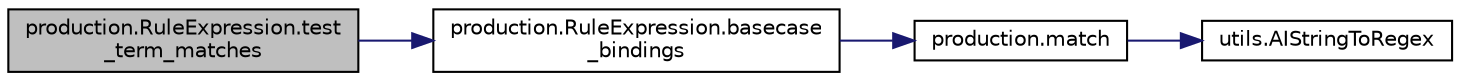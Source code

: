 digraph "production.RuleExpression.test_term_matches"
{
  edge [fontname="Helvetica",fontsize="10",labelfontname="Helvetica",labelfontsize="10"];
  node [fontname="Helvetica",fontsize="10",shape=record];
  rankdir="LR";
  Node1 [label="production.RuleExpression.test\l_term_matches",height=0.2,width=0.4,color="black", fillcolor="grey75", style="filled", fontcolor="black"];
  Node1 -> Node2 [color="midnightblue",fontsize="10",style="solid"];
  Node2 [label="production.RuleExpression.basecase\l_bindings",height=0.2,width=0.4,color="black", fillcolor="white", style="filled",URL="$classproduction_1_1_rule_expression.html#ad530f5927cc21f08597c57845b417c58"];
  Node2 -> Node3 [color="midnightblue",fontsize="10",style="solid"];
  Node3 [label="production.match",height=0.2,width=0.4,color="black", fillcolor="white", style="filled",URL="$namespaceproduction.html#a9ba3934c56c12a0922452b8d33555f4a"];
  Node3 -> Node4 [color="midnightblue",fontsize="10",style="solid"];
  Node4 [label="utils.AIStringToRegex",height=0.2,width=0.4,color="black", fillcolor="white", style="filled",URL="$namespaceutils.html#a0151902f0ddac0b2729c4e2b301d9365"];
}
